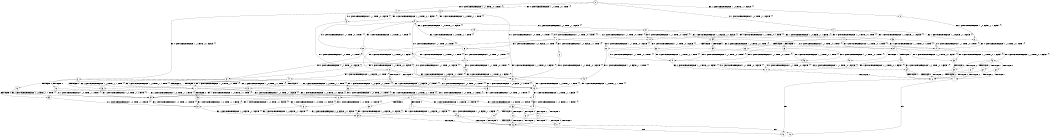 digraph BCG {
size = "7, 10.5";
center = TRUE;
node [shape = circle];
0 [peripheries = 2];
0 -> 1 [label = "EX !0 !ATOMIC_EXCH_BRANCH (1, +1, TRUE, +0, 1, TRUE) !{}"];
0 -> 2 [label = "EX !1 !ATOMIC_EXCH_BRANCH (1, +0, TRUE, +1, 1, FALSE) !{}"];
0 -> 3 [label = "EX !0 !ATOMIC_EXCH_BRANCH (1, +1, TRUE, +0, 1, TRUE) !{}"];
0 -> 4 [label = "EX !1 !ATOMIC_EXCH_BRANCH (1, +0, TRUE, +1, 1, FALSE) !{}"];
1 -> 5 [label = "EX !0 !ATOMIC_EXCH_BRANCH (1, +1, TRUE, +0, 1, FALSE) !{}"];
2 -> 6 [label = "EX !1 !ATOMIC_EXCH_BRANCH (1, +0, FALSE, +1, 1, FALSE) !{}"];
3 -> 5 [label = "EX !0 !ATOMIC_EXCH_BRANCH (1, +1, TRUE, +0, 1, FALSE) !{}"];
3 -> 7 [label = "EX !1 !ATOMIC_EXCH_BRANCH (1, +0, TRUE, +1, 1, TRUE) !{}"];
3 -> 8 [label = "EX !0 !ATOMIC_EXCH_BRANCH (1, +1, TRUE, +0, 1, FALSE) !{}"];
3 -> 9 [label = "EX !1 !ATOMIC_EXCH_BRANCH (1, +0, TRUE, +1, 1, TRUE) !{}"];
4 -> 6 [label = "EX !1 !ATOMIC_EXCH_BRANCH (1, +0, FALSE, +1, 1, FALSE) !{}"];
4 -> 10 [label = "EX !0 !ATOMIC_EXCH_BRANCH (1, +1, TRUE, +0, 1, TRUE) !{}"];
4 -> 11 [label = "EX !1 !ATOMIC_EXCH_BRANCH (1, +0, FALSE, +1, 1, FALSE) !{}"];
4 -> 12 [label = "EX !0 !ATOMIC_EXCH_BRANCH (1, +1, TRUE, +0, 1, TRUE) !{}"];
5 -> 13 [label = "EX !1 !ATOMIC_EXCH_BRANCH (1, +0, TRUE, +1, 1, TRUE) !{}"];
6 -> 14 [label = "EX !0 !ATOMIC_EXCH_BRANCH (1, +1, TRUE, +0, 1, TRUE) !{}"];
7 -> 15 [label = "EX !0 !ATOMIC_EXCH_BRANCH (1, +1, TRUE, +0, 1, TRUE) !{}"];
8 -> 13 [label = "EX !1 !ATOMIC_EXCH_BRANCH (1, +0, TRUE, +1, 1, TRUE) !{}"];
8 -> 16 [label = "TERMINATE !0"];
8 -> 17 [label = "EX !1 !ATOMIC_EXCH_BRANCH (1, +0, TRUE, +1, 1, TRUE) !{}"];
8 -> 18 [label = "TERMINATE !0"];
9 -> 15 [label = "EX !0 !ATOMIC_EXCH_BRANCH (1, +1, TRUE, +0, 1, TRUE) !{}"];
9 -> 19 [label = "EX !1 !ATOMIC_EXCH_BRANCH (1, +0, TRUE, +1, 1, FALSE) !{}"];
9 -> 20 [label = "EX !0 !ATOMIC_EXCH_BRANCH (1, +1, TRUE, +0, 1, TRUE) !{}"];
9 -> 21 [label = "EX !1 !ATOMIC_EXCH_BRANCH (1, +0, TRUE, +1, 1, FALSE) !{}"];
10 -> 22 [label = "EX !0 !ATOMIC_EXCH_BRANCH (1, +1, TRUE, +0, 1, FALSE) !{}"];
11 -> 14 [label = "EX !0 !ATOMIC_EXCH_BRANCH (1, +1, TRUE, +0, 1, TRUE) !{}"];
11 -> 23 [label = "TERMINATE !1"];
11 -> 24 [label = "EX !0 !ATOMIC_EXCH_BRANCH (1, +1, TRUE, +0, 1, TRUE) !{}"];
11 -> 25 [label = "TERMINATE !1"];
12 -> 22 [label = "EX !0 !ATOMIC_EXCH_BRANCH (1, +1, TRUE, +0, 1, FALSE) !{}"];
12 -> 26 [label = "EX !1 !ATOMIC_EXCH_BRANCH (1, +0, FALSE, +1, 1, TRUE) !{}"];
12 -> 27 [label = "EX !0 !ATOMIC_EXCH_BRANCH (1, +1, TRUE, +0, 1, FALSE) !{}"];
12 -> 28 [label = "EX !1 !ATOMIC_EXCH_BRANCH (1, +0, FALSE, +1, 1, TRUE) !{}"];
13 -> 29 [label = "EX !1 !ATOMIC_EXCH_BRANCH (1, +0, TRUE, +1, 1, FALSE) !{}"];
14 -> 30 [label = "EX !0 !ATOMIC_EXCH_BRANCH (1, +1, TRUE, +0, 1, FALSE) !{}"];
15 -> 31 [label = "EX !0 !ATOMIC_EXCH_BRANCH (1, +1, TRUE, +0, 1, FALSE) !{}"];
16 -> 32 [label = "EX !1 !ATOMIC_EXCH_BRANCH (1, +0, TRUE, +1, 1, TRUE) !{}"];
17 -> 29 [label = "EX !1 !ATOMIC_EXCH_BRANCH (1, +0, TRUE, +1, 1, FALSE) !{}"];
17 -> 33 [label = "TERMINATE !0"];
17 -> 34 [label = "EX !1 !ATOMIC_EXCH_BRANCH (1, +0, TRUE, +1, 1, FALSE) !{}"];
17 -> 35 [label = "TERMINATE !0"];
18 -> 32 [label = "EX !1 !ATOMIC_EXCH_BRANCH (1, +0, TRUE, +1, 1, TRUE) !{}"];
18 -> 36 [label = "EX !1 !ATOMIC_EXCH_BRANCH (1, +0, TRUE, +1, 1, TRUE) !{}"];
19 -> 10 [label = "EX !0 !ATOMIC_EXCH_BRANCH (1, +1, TRUE, +0, 1, TRUE) !{}"];
20 -> 31 [label = "EX !0 !ATOMIC_EXCH_BRANCH (1, +1, TRUE, +0, 1, FALSE) !{}"];
20 -> 7 [label = "EX !1 !ATOMIC_EXCH_BRANCH (1, +0, TRUE, +1, 1, TRUE) !{}"];
20 -> 37 [label = "EX !0 !ATOMIC_EXCH_BRANCH (1, +1, TRUE, +0, 1, FALSE) !{}"];
20 -> 9 [label = "EX !1 !ATOMIC_EXCH_BRANCH (1, +0, TRUE, +1, 1, TRUE) !{}"];
21 -> 10 [label = "EX !0 !ATOMIC_EXCH_BRANCH (1, +1, TRUE, +0, 1, TRUE) !{}"];
21 -> 38 [label = "EX !1 !ATOMIC_EXCH_BRANCH (1, +0, FALSE, +1, 1, FALSE) !{}"];
21 -> 12 [label = "EX !0 !ATOMIC_EXCH_BRANCH (1, +1, TRUE, +0, 1, TRUE) !{}"];
21 -> 39 [label = "EX !1 !ATOMIC_EXCH_BRANCH (1, +0, FALSE, +1, 1, FALSE) !{}"];
22 -> 40 [label = "EX !1 !ATOMIC_EXCH_BRANCH (1, +0, FALSE, +1, 1, TRUE) !{}"];
23 -> 41 [label = "EX !0 !ATOMIC_EXCH_BRANCH (1, +1, TRUE, +0, 1, TRUE) !{}"];
24 -> 30 [label = "EX !0 !ATOMIC_EXCH_BRANCH (1, +1, TRUE, +0, 1, FALSE) !{}"];
24 -> 42 [label = "TERMINATE !1"];
24 -> 43 [label = "EX !0 !ATOMIC_EXCH_BRANCH (1, +1, TRUE, +0, 1, FALSE) !{}"];
24 -> 44 [label = "TERMINATE !1"];
25 -> 41 [label = "EX !0 !ATOMIC_EXCH_BRANCH (1, +1, TRUE, +0, 1, TRUE) !{}"];
25 -> 45 [label = "EX !0 !ATOMIC_EXCH_BRANCH (1, +1, TRUE, +0, 1, TRUE) !{}"];
26 -> 31 [label = "EX !0 !ATOMIC_EXCH_BRANCH (1, +1, TRUE, +0, 1, FALSE) !{}"];
27 -> 40 [label = "EX !1 !ATOMIC_EXCH_BRANCH (1, +0, FALSE, +1, 1, TRUE) !{}"];
27 -> 46 [label = "TERMINATE !0"];
27 -> 47 [label = "EX !1 !ATOMIC_EXCH_BRANCH (1, +0, FALSE, +1, 1, TRUE) !{}"];
27 -> 48 [label = "TERMINATE !0"];
28 -> 31 [label = "EX !0 !ATOMIC_EXCH_BRANCH (1, +1, TRUE, +0, 1, FALSE) !{}"];
28 -> 7 [label = "EX !1 !ATOMIC_EXCH_BRANCH (1, +0, TRUE, +1, 1, TRUE) !{}"];
28 -> 37 [label = "EX !0 !ATOMIC_EXCH_BRANCH (1, +1, TRUE, +0, 1, FALSE) !{}"];
28 -> 9 [label = "EX !1 !ATOMIC_EXCH_BRANCH (1, +0, TRUE, +1, 1, TRUE) !{}"];
29 -> 49 [label = "EX !1 !ATOMIC_EXCH_BRANCH (1, +0, FALSE, +1, 1, FALSE) !{}"];
30 -> 50 [label = "TERMINATE !0"];
31 -> 13 [label = "EX !1 !ATOMIC_EXCH_BRANCH (1, +0, TRUE, +1, 1, TRUE) !{}"];
32 -> 51 [label = "EX !1 !ATOMIC_EXCH_BRANCH (1, +0, TRUE, +1, 1, FALSE) !{}"];
33 -> 51 [label = "EX !1 !ATOMIC_EXCH_BRANCH (1, +0, TRUE, +1, 1, FALSE) !{}"];
34 -> 49 [label = "EX !1 !ATOMIC_EXCH_BRANCH (1, +0, FALSE, +1, 1, FALSE) !{}"];
34 -> 52 [label = "TERMINATE !0"];
34 -> 53 [label = "EX !1 !ATOMIC_EXCH_BRANCH (1, +0, FALSE, +1, 1, FALSE) !{}"];
34 -> 54 [label = "TERMINATE !0"];
35 -> 51 [label = "EX !1 !ATOMIC_EXCH_BRANCH (1, +0, TRUE, +1, 1, FALSE) !{}"];
35 -> 55 [label = "EX !1 !ATOMIC_EXCH_BRANCH (1, +0, TRUE, +1, 1, FALSE) !{}"];
36 -> 51 [label = "EX !1 !ATOMIC_EXCH_BRANCH (1, +0, TRUE, +1, 1, FALSE) !{}"];
36 -> 55 [label = "EX !1 !ATOMIC_EXCH_BRANCH (1, +0, TRUE, +1, 1, FALSE) !{}"];
37 -> 13 [label = "EX !1 !ATOMIC_EXCH_BRANCH (1, +0, TRUE, +1, 1, TRUE) !{}"];
37 -> 56 [label = "TERMINATE !0"];
37 -> 17 [label = "EX !1 !ATOMIC_EXCH_BRANCH (1, +0, TRUE, +1, 1, TRUE) !{}"];
37 -> 57 [label = "TERMINATE !0"];
38 -> 14 [label = "EX !0 !ATOMIC_EXCH_BRANCH (1, +1, TRUE, +0, 1, TRUE) !{}"];
39 -> 14 [label = "EX !0 !ATOMIC_EXCH_BRANCH (1, +1, TRUE, +0, 1, TRUE) !{}"];
39 -> 58 [label = "TERMINATE !1"];
39 -> 24 [label = "EX !0 !ATOMIC_EXCH_BRANCH (1, +1, TRUE, +0, 1, TRUE) !{}"];
39 -> 59 [label = "TERMINATE !1"];
40 -> 13 [label = "EX !1 !ATOMIC_EXCH_BRANCH (1, +0, TRUE, +1, 1, TRUE) !{}"];
41 -> 60 [label = "EX !0 !ATOMIC_EXCH_BRANCH (1, +1, TRUE, +0, 1, FALSE) !{}"];
42 -> 60 [label = "EX !0 !ATOMIC_EXCH_BRANCH (1, +1, TRUE, +0, 1, FALSE) !{}"];
43 -> 50 [label = "TERMINATE !0"];
43 -> 61 [label = "TERMINATE !1"];
43 -> 62 [label = "TERMINATE !0"];
43 -> 63 [label = "TERMINATE !1"];
44 -> 60 [label = "EX !0 !ATOMIC_EXCH_BRANCH (1, +1, TRUE, +0, 1, FALSE) !{}"];
44 -> 64 [label = "EX !0 !ATOMIC_EXCH_BRANCH (1, +1, TRUE, +0, 1, FALSE) !{}"];
45 -> 60 [label = "EX !0 !ATOMIC_EXCH_BRANCH (1, +1, TRUE, +0, 1, FALSE) !{}"];
45 -> 64 [label = "EX !0 !ATOMIC_EXCH_BRANCH (1, +1, TRUE, +0, 1, FALSE) !{}"];
46 -> 65 [label = "EX !1 !ATOMIC_EXCH_BRANCH (1, +0, FALSE, +1, 1, TRUE) !{}"];
47 -> 13 [label = "EX !1 !ATOMIC_EXCH_BRANCH (1, +0, TRUE, +1, 1, TRUE) !{}"];
47 -> 56 [label = "TERMINATE !0"];
47 -> 17 [label = "EX !1 !ATOMIC_EXCH_BRANCH (1, +0, TRUE, +1, 1, TRUE) !{}"];
47 -> 57 [label = "TERMINATE !0"];
48 -> 65 [label = "EX !1 !ATOMIC_EXCH_BRANCH (1, +0, FALSE, +1, 1, TRUE) !{}"];
48 -> 66 [label = "EX !1 !ATOMIC_EXCH_BRANCH (1, +0, FALSE, +1, 1, TRUE) !{}"];
49 -> 67 [label = "TERMINATE !0"];
50 -> 68 [label = "TERMINATE !1"];
51 -> 69 [label = "EX !1 !ATOMIC_EXCH_BRANCH (1, +0, FALSE, +1, 1, FALSE) !{}"];
52 -> 69 [label = "EX !1 !ATOMIC_EXCH_BRANCH (1, +0, FALSE, +1, 1, FALSE) !{}"];
53 -> 67 [label = "TERMINATE !0"];
53 -> 70 [label = "TERMINATE !1"];
53 -> 71 [label = "TERMINATE !0"];
53 -> 72 [label = "TERMINATE !1"];
54 -> 69 [label = "EX !1 !ATOMIC_EXCH_BRANCH (1, +0, FALSE, +1, 1, FALSE) !{}"];
54 -> 73 [label = "EX !1 !ATOMIC_EXCH_BRANCH (1, +0, FALSE, +1, 1, FALSE) !{}"];
55 -> 69 [label = "EX !1 !ATOMIC_EXCH_BRANCH (1, +0, FALSE, +1, 1, FALSE) !{}"];
55 -> 73 [label = "EX !1 !ATOMIC_EXCH_BRANCH (1, +0, FALSE, +1, 1, FALSE) !{}"];
56 -> 32 [label = "EX !1 !ATOMIC_EXCH_BRANCH (1, +0, TRUE, +1, 1, TRUE) !{}"];
57 -> 32 [label = "EX !1 !ATOMIC_EXCH_BRANCH (1, +0, TRUE, +1, 1, TRUE) !{}"];
57 -> 36 [label = "EX !1 !ATOMIC_EXCH_BRANCH (1, +0, TRUE, +1, 1, TRUE) !{}"];
58 -> 41 [label = "EX !0 !ATOMIC_EXCH_BRANCH (1, +1, TRUE, +0, 1, TRUE) !{}"];
59 -> 41 [label = "EX !0 !ATOMIC_EXCH_BRANCH (1, +1, TRUE, +0, 1, TRUE) !{}"];
59 -> 45 [label = "EX !0 !ATOMIC_EXCH_BRANCH (1, +1, TRUE, +0, 1, TRUE) !{}"];
60 -> 68 [label = "TERMINATE !0"];
61 -> 68 [label = "TERMINATE !0"];
62 -> 68 [label = "TERMINATE !1"];
62 -> 74 [label = "TERMINATE !1"];
63 -> 68 [label = "TERMINATE !0"];
63 -> 74 [label = "TERMINATE !0"];
64 -> 68 [label = "TERMINATE !0"];
64 -> 74 [label = "TERMINATE !0"];
65 -> 32 [label = "EX !1 !ATOMIC_EXCH_BRANCH (1, +0, TRUE, +1, 1, TRUE) !{}"];
66 -> 32 [label = "EX !1 !ATOMIC_EXCH_BRANCH (1, +0, TRUE, +1, 1, TRUE) !{}"];
66 -> 36 [label = "EX !1 !ATOMIC_EXCH_BRANCH (1, +0, TRUE, +1, 1, TRUE) !{}"];
67 -> 75 [label = "TERMINATE !1"];
68 -> 76 [label = "exit"];
69 -> 75 [label = "TERMINATE !1"];
70 -> 75 [label = "TERMINATE !0"];
71 -> 75 [label = "TERMINATE !1"];
71 -> 77 [label = "TERMINATE !1"];
72 -> 75 [label = "TERMINATE !0"];
72 -> 77 [label = "TERMINATE !0"];
73 -> 75 [label = "TERMINATE !1"];
73 -> 77 [label = "TERMINATE !1"];
74 -> 78 [label = "exit"];
75 -> 76 [label = "exit"];
77 -> 78 [label = "exit"];
}
